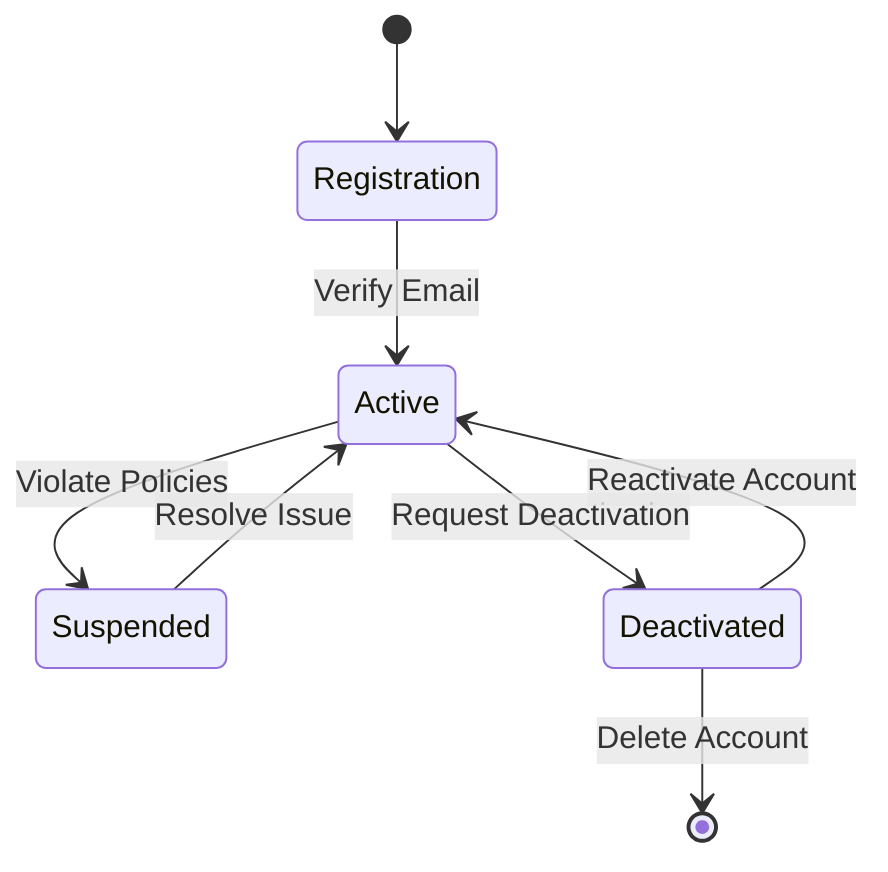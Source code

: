 stateDiagram-v2
    [*] --> Registration
    Registration --> Active: Verify Email
    Active --> Suspended: Violate Policies
    Suspended --> Active: Resolve Issue
    Active --> Deactivated: Request Deactivation
    Deactivated --> Active: Reactivate Account
    Deactivated --> [*]: Delete Account